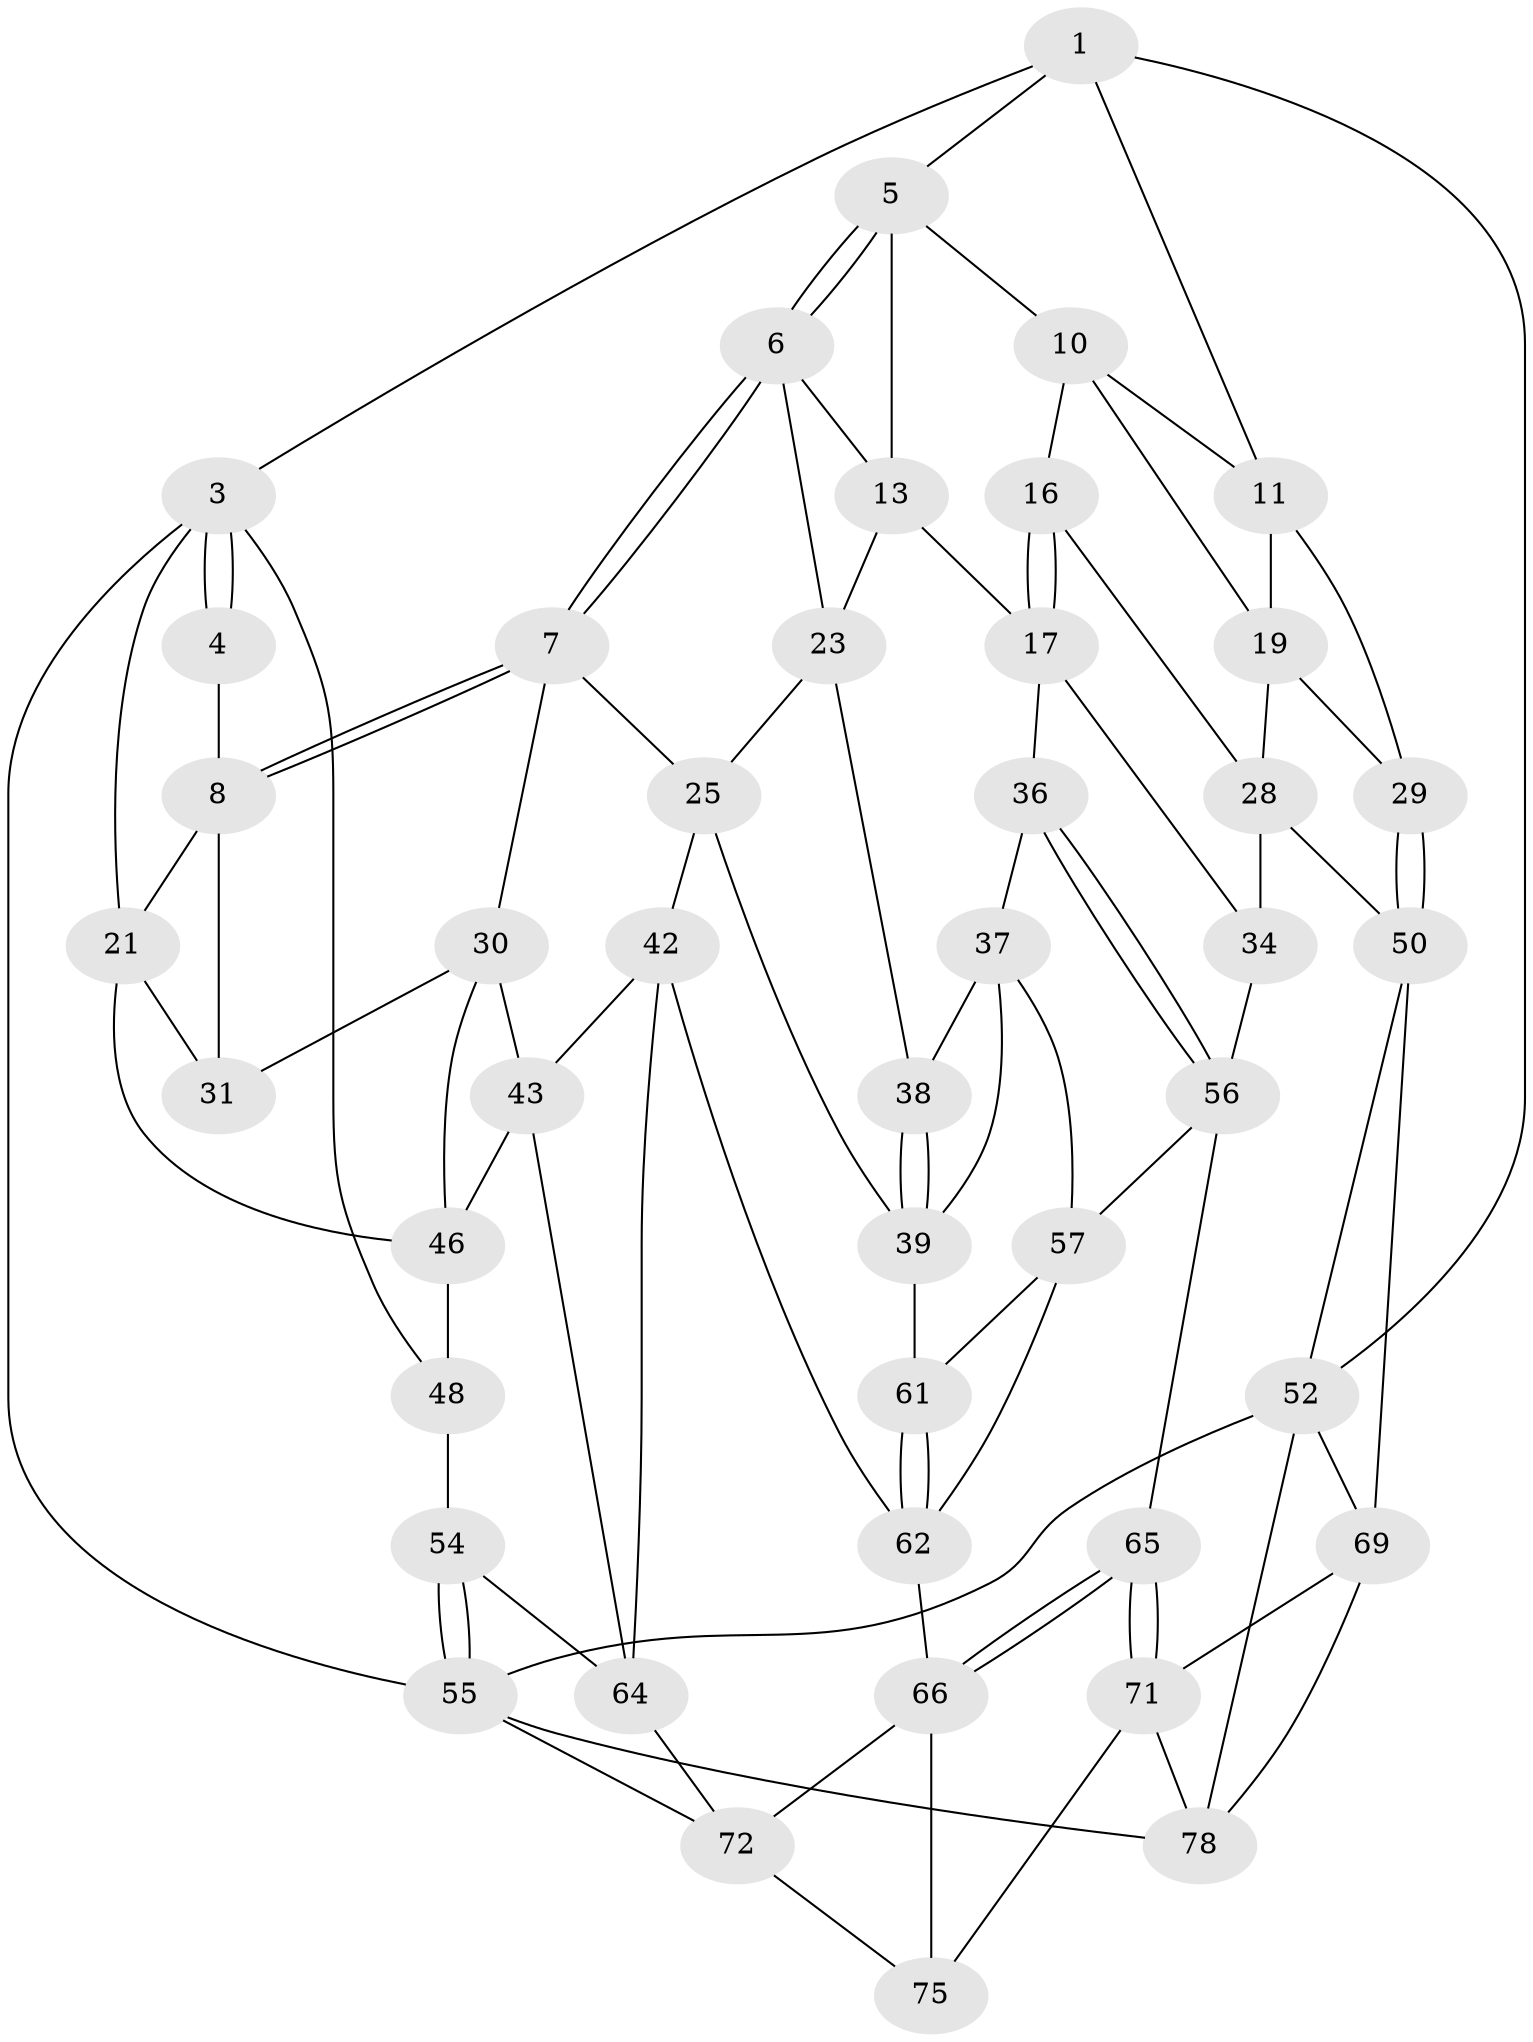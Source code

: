 // Generated by graph-tools (version 1.1) at 2025/52/02/27/25 19:52:39]
// undirected, 45 vertices, 97 edges
graph export_dot {
graph [start="1"]
  node [color=gray90,style=filled];
  1 [pos="+0.5071677494144886+0",super="+2"];
  3 [pos="+0+0",super="+22"];
  4 [pos="+0.05782916358693919+0"];
  5 [pos="+0.5160831900575664+0",super="+9"];
  6 [pos="+0.48785484037954363+0.05125191327252793",super="+14"];
  7 [pos="+0.33749022728582684+0.2167459312290426",super="+26"];
  8 [pos="+0.2614992083415573+0.1530068066881237",super="+20"];
  10 [pos="+0.7390194032821266+0.1261802726970045",super="+15"];
  11 [pos="+1+0",super="+12"];
  13 [pos="+0.6513540486708758+0.24793790104155555",super="+18"];
  16 [pos="+0.7084136005702847+0.3256803405902071"];
  17 [pos="+0.6824624463154214+0.3250207790219293",super="+35"];
  19 [pos="+0.8093076638916068+0.1952839452467845",super="+27"];
  21 [pos="+0+0.10725879604863113",super="+32"];
  23 [pos="+0.5421788815311295+0.3360435322531822",super="+24"];
  25 [pos="+0.3789618557730284+0.31659237003378826",super="+41"];
  28 [pos="+0.7391101114378924+0.33356257442488313",super="+33"];
  29 [pos="+1+0.3737705190631438"];
  30 [pos="+0.2817497950110519+0.30905679355940346",super="+44"];
  31 [pos="+0.10526132657267573+0.23565364001355943"];
  34 [pos="+0.6810283363139319+0.5431715498946603"];
  36 [pos="+0.5861926298880027+0.4467355240914275"];
  37 [pos="+0.5301591624771272+0.3678191856494735",super="+45"];
  38 [pos="+0.5241194764135416+0.3553777401669999"];
  39 [pos="+0.46782108190012517+0.4726433942857052",super="+40"];
  42 [pos="+0.3278359973392511+0.5040149373430819",super="+63"];
  43 [pos="+0.29420965648301856+0.4469017160979962",super="+59"];
  46 [pos="+0.12510980920785703+0.4577608389575942",super="+47"];
  48 [pos="+0+0.6469292440585548",super="+49"];
  50 [pos="+1+0.4095841105585077",super="+51"];
  52 [pos="+1+1",super="+53"];
  54 [pos="+0+1",super="+76"];
  55 [pos="+0+1",super="+79"];
  56 [pos="+0.6030635084330461+0.5143205600328804",super="+58"];
  57 [pos="+0.5825706393641028+0.5192413673136869",super="+60"];
  61 [pos="+0.4455550875514954+0.5067188090707103"];
  62 [pos="+0.4177413637811153+0.560970405408668",super="+68"];
  64 [pos="+0.2745852404103872+0.6450581189897082",super="+74"];
  65 [pos="+0.6662816939062289+0.6924790272385425"];
  66 [pos="+0.5513089184493867+0.669623925801678",super="+67"];
  69 [pos="+0.8204348276790435+0.7677135871636215",super="+70"];
  71 [pos="+0.714601055147033+0.7840570166475458",super="+77"];
  72 [pos="+0.3483479422144953+0.7687645927788896",super="+73"];
  75 [pos="+0.5139843907958285+0.7633697550703334"];
  78 [pos="+0.48377765779212906+1",super="+80"];
  1 -- 5;
  1 -- 3;
  1 -- 11;
  1 -- 52;
  3 -- 4;
  3 -- 4;
  3 -- 55;
  3 -- 48;
  3 -- 21;
  4 -- 8;
  5 -- 6;
  5 -- 6;
  5 -- 10;
  5 -- 13;
  6 -- 7;
  6 -- 7;
  6 -- 13;
  6 -- 23;
  7 -- 8;
  7 -- 8;
  7 -- 25;
  7 -- 30;
  8 -- 21;
  8 -- 31;
  10 -- 11;
  10 -- 16;
  10 -- 19;
  11 -- 19;
  11 -- 29;
  13 -- 17;
  13 -- 23;
  16 -- 17;
  16 -- 17;
  16 -- 28;
  17 -- 34;
  17 -- 36;
  19 -- 28;
  19 -- 29;
  21 -- 46;
  21 -- 31;
  23 -- 25;
  23 -- 38;
  25 -- 42;
  25 -- 39;
  28 -- 34;
  28 -- 50;
  29 -- 50;
  29 -- 50;
  30 -- 31;
  30 -- 46;
  30 -- 43;
  34 -- 56;
  36 -- 37;
  36 -- 56;
  36 -- 56;
  37 -- 38;
  37 -- 57;
  37 -- 39;
  38 -- 39;
  38 -- 39;
  39 -- 61;
  42 -- 43;
  42 -- 64;
  42 -- 62;
  43 -- 64;
  43 -- 46;
  46 -- 48;
  48 -- 54 [weight=2];
  50 -- 69;
  50 -- 52;
  52 -- 55;
  52 -- 78;
  52 -- 69;
  54 -- 55;
  54 -- 55;
  54 -- 64;
  55 -- 72;
  55 -- 78;
  56 -- 57;
  56 -- 65;
  57 -- 61;
  57 -- 62;
  61 -- 62;
  61 -- 62;
  62 -- 66;
  64 -- 72;
  65 -- 66;
  65 -- 66;
  65 -- 71;
  65 -- 71;
  66 -- 75;
  66 -- 72;
  69 -- 78;
  69 -- 71;
  71 -- 75;
  71 -- 78;
  72 -- 75;
}
